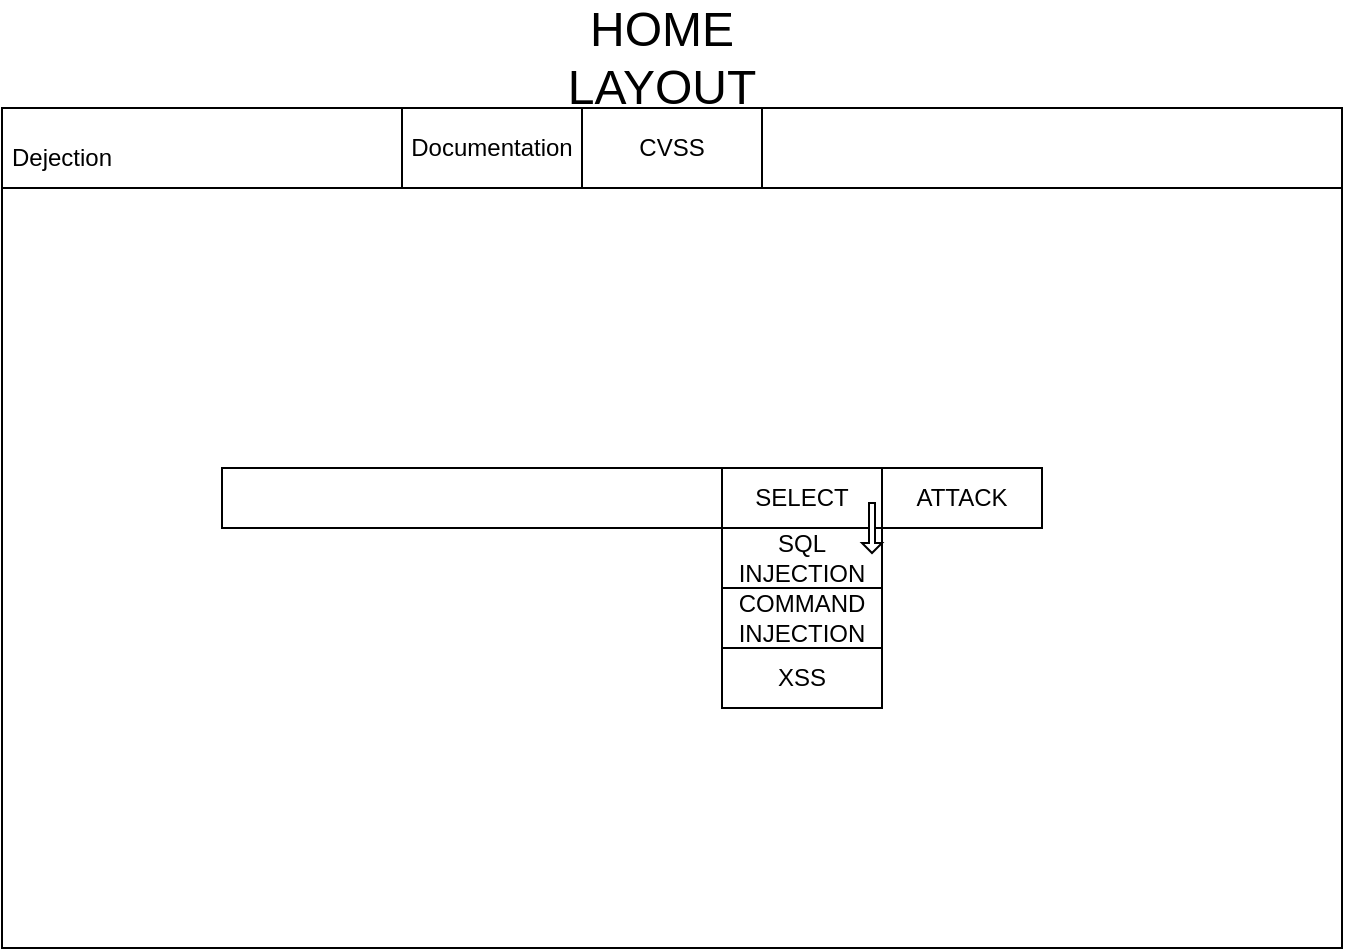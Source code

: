 <mxfile version="20.6.2" type="device"><diagram id="O7Bme20Q052mejA6e4SU" name="Page-1"><mxGraphModel dx="1422" dy="716" grid="1" gridSize="10" guides="1" tooltips="1" connect="1" arrows="1" fold="1" page="1" pageScale="1" pageWidth="850" pageHeight="1100" math="0" shadow="0"><root><mxCell id="0"/><mxCell id="1" parent="0"/><mxCell id="MLZvizK2gP2txh4iTbDN-1" value="" style="rounded=0;whiteSpace=wrap;html=1;" vertex="1" parent="1"><mxGeometry x="100" y="120" width="670" height="420" as="geometry"/></mxCell><mxCell id="MLZvizK2gP2txh4iTbDN-2" value="" style="rounded=0;whiteSpace=wrap;html=1;" vertex="1" parent="1"><mxGeometry x="100" y="120" width="670" height="40" as="geometry"/></mxCell><mxCell id="MLZvizK2gP2txh4iTbDN-3" value="Dejection" style="text;html=1;strokeColor=none;fillColor=none;align=center;verticalAlign=middle;whiteSpace=wrap;rounded=0;" vertex="1" parent="1"><mxGeometry x="100" y="130" width="60" height="30" as="geometry"/></mxCell><mxCell id="MLZvizK2gP2txh4iTbDN-4" value="Documentation" style="rounded=0;whiteSpace=wrap;html=1;" vertex="1" parent="1"><mxGeometry x="300" y="120" width="90" height="40" as="geometry"/></mxCell><mxCell id="MLZvizK2gP2txh4iTbDN-6" value="CVSS" style="rounded=0;whiteSpace=wrap;html=1;" vertex="1" parent="1"><mxGeometry x="390" y="120" width="90" height="40" as="geometry"/></mxCell><mxCell id="MLZvizK2gP2txh4iTbDN-7" value="" style="rounded=0;whiteSpace=wrap;html=1;" vertex="1" parent="1"><mxGeometry x="210" y="300" width="250" height="30" as="geometry"/></mxCell><mxCell id="MLZvizK2gP2txh4iTbDN-9" value="SELECT" style="rounded=0;whiteSpace=wrap;html=1;" vertex="1" parent="1"><mxGeometry x="460" y="300" width="80" height="30" as="geometry"/></mxCell><mxCell id="MLZvizK2gP2txh4iTbDN-10" value="SQL INJECTION" style="rounded=0;whiteSpace=wrap;html=1;" vertex="1" parent="1"><mxGeometry x="460" y="330" width="80" height="30" as="geometry"/></mxCell><mxCell id="MLZvizK2gP2txh4iTbDN-11" value="COMMAND INJECTION" style="rounded=0;whiteSpace=wrap;html=1;" vertex="1" parent="1"><mxGeometry x="460" y="360" width="80" height="30" as="geometry"/></mxCell><mxCell id="MLZvizK2gP2txh4iTbDN-12" value="XSS" style="rounded=0;whiteSpace=wrap;html=1;" vertex="1" parent="1"><mxGeometry x="460" y="390" width="80" height="30" as="geometry"/></mxCell><mxCell id="MLZvizK2gP2txh4iTbDN-13" value="ATTACK" style="rounded=0;whiteSpace=wrap;html=1;" vertex="1" parent="1"><mxGeometry x="540" y="300" width="80" height="30" as="geometry"/></mxCell><mxCell id="MLZvizK2gP2txh4iTbDN-17" value="" style="shape=singleArrow;direction=south;whiteSpace=wrap;html=1;" vertex="1" parent="1"><mxGeometry x="530" y="317.5" width="10" height="25" as="geometry"/></mxCell><mxCell id="MLZvizK2gP2txh4iTbDN-18" value="&lt;font style=&quot;font-size: 24px;&quot;&gt;HOME LAYOUT&lt;br&gt;&lt;/font&gt;" style="text;html=1;strokeColor=none;fillColor=none;align=center;verticalAlign=middle;whiteSpace=wrap;rounded=0;" vertex="1" parent="1"><mxGeometry x="370" y="80" width="120" height="30" as="geometry"/></mxCell></root></mxGraphModel></diagram></mxfile>